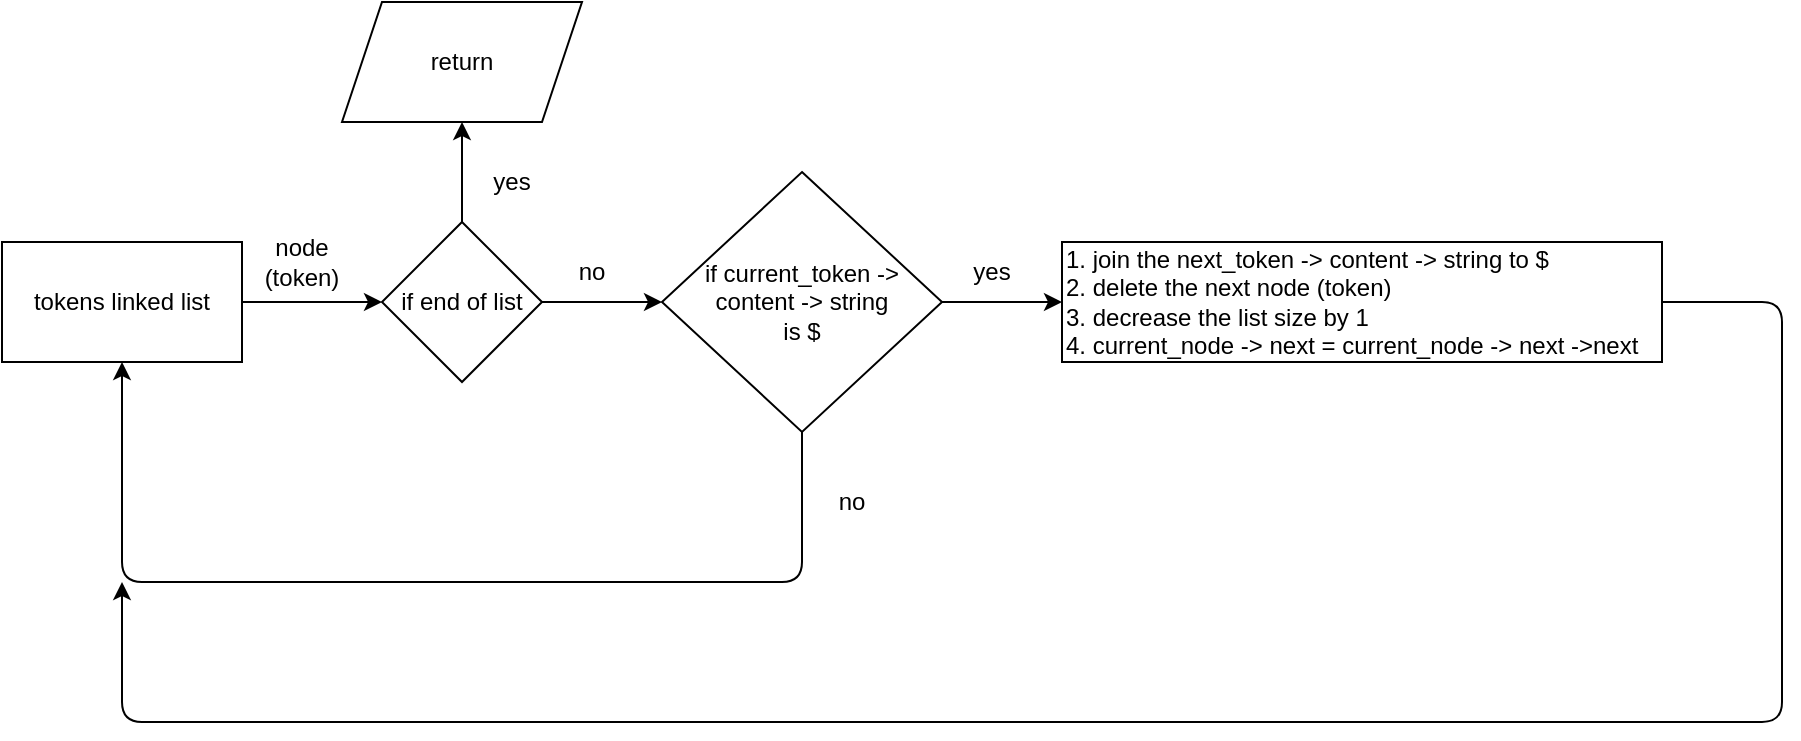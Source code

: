 <mxfile>
    <diagram id="wLaAja4TY_R4bBoRlTCI" name="Page-1">
        <mxGraphModel dx="1659" dy="713" grid="1" gridSize="10" guides="1" tooltips="1" connect="1" arrows="1" fold="1" page="1" pageScale="1" pageWidth="3300" pageHeight="4681" math="0" shadow="0">
            <root>
                <mxCell id="0"/>
                <mxCell id="1" parent="0"/>
                <mxCell id="3" style="edgeStyle=none;html=1;" edge="1" parent="1" source="2">
                    <mxGeometry relative="1" as="geometry">
                        <mxPoint x="270" y="310" as="targetPoint"/>
                    </mxGeometry>
                </mxCell>
                <mxCell id="2" value="tokens linked list" style="rounded=0;whiteSpace=wrap;html=1;" vertex="1" parent="1">
                    <mxGeometry x="80" y="280" width="120" height="60" as="geometry"/>
                </mxCell>
                <mxCell id="4" value="node (token)" style="text;html=1;strokeColor=none;fillColor=none;align=center;verticalAlign=middle;whiteSpace=wrap;rounded=0;" vertex="1" parent="1">
                    <mxGeometry x="210" y="275" width="40" height="30" as="geometry"/>
                </mxCell>
                <mxCell id="6" style="edgeStyle=none;html=1;" edge="1" parent="1" source="5">
                    <mxGeometry relative="1" as="geometry">
                        <mxPoint x="310" y="220" as="targetPoint"/>
                    </mxGeometry>
                </mxCell>
                <mxCell id="9" style="edgeStyle=none;html=1;" edge="1" parent="1" source="5">
                    <mxGeometry relative="1" as="geometry">
                        <mxPoint x="410" y="310" as="targetPoint"/>
                    </mxGeometry>
                </mxCell>
                <mxCell id="5" value="if end of list" style="rhombus;whiteSpace=wrap;html=1;" vertex="1" parent="1">
                    <mxGeometry x="270" y="270" width="80" height="80" as="geometry"/>
                </mxCell>
                <mxCell id="7" value="yes" style="text;html=1;strokeColor=none;fillColor=none;align=center;verticalAlign=middle;whiteSpace=wrap;rounded=0;" vertex="1" parent="1">
                    <mxGeometry x="320" y="240" width="30" height="20" as="geometry"/>
                </mxCell>
                <mxCell id="8" value="return" style="shape=parallelogram;perimeter=parallelogramPerimeter;whiteSpace=wrap;html=1;fixedSize=1;" vertex="1" parent="1">
                    <mxGeometry x="250" y="160" width="120" height="60" as="geometry"/>
                </mxCell>
                <mxCell id="10" value="no" style="text;html=1;strokeColor=none;fillColor=none;align=center;verticalAlign=middle;whiteSpace=wrap;rounded=0;" vertex="1" parent="1">
                    <mxGeometry x="360" y="285" width="30" height="20" as="geometry"/>
                </mxCell>
                <mxCell id="12" style="edgeStyle=none;html=1;entryX=0.5;entryY=1;entryDx=0;entryDy=0;" edge="1" parent="1" source="11" target="2">
                    <mxGeometry relative="1" as="geometry">
                        <Array as="points">
                            <mxPoint x="480" y="450"/>
                            <mxPoint x="140" y="450"/>
                        </Array>
                    </mxGeometry>
                </mxCell>
                <mxCell id="14" style="edgeStyle=none;html=1;" edge="1" parent="1" source="11">
                    <mxGeometry relative="1" as="geometry">
                        <mxPoint x="610" y="310" as="targetPoint"/>
                    </mxGeometry>
                </mxCell>
                <mxCell id="11" value="if current_token -&amp;gt; content -&amp;gt; string&lt;br&gt;is $" style="rhombus;whiteSpace=wrap;html=1;" vertex="1" parent="1">
                    <mxGeometry x="410" y="245" width="140" height="130" as="geometry"/>
                </mxCell>
                <mxCell id="13" value="no" style="text;html=1;strokeColor=none;fillColor=none;align=center;verticalAlign=middle;whiteSpace=wrap;rounded=0;" vertex="1" parent="1">
                    <mxGeometry x="490" y="400" width="30" height="20" as="geometry"/>
                </mxCell>
                <mxCell id="15" value="yes" style="text;html=1;strokeColor=none;fillColor=none;align=center;verticalAlign=middle;whiteSpace=wrap;rounded=0;" vertex="1" parent="1">
                    <mxGeometry x="560" y="287.5" width="30" height="15" as="geometry"/>
                </mxCell>
                <mxCell id="18" style="edgeStyle=none;html=1;exitX=1;exitY=0.5;exitDx=0;exitDy=0;" edge="1" parent="1" source="17">
                    <mxGeometry relative="1" as="geometry">
                        <mxPoint x="140" y="450" as="targetPoint"/>
                        <Array as="points">
                            <mxPoint x="970" y="310"/>
                            <mxPoint x="970" y="520"/>
                            <mxPoint x="140" y="520"/>
                        </Array>
                    </mxGeometry>
                </mxCell>
                <mxCell id="17" value="1. join the next_token -&amp;gt; content -&amp;gt; string to $&lt;br&gt;2. delete the next node (token)&lt;br&gt;3. decrease the list size by 1&lt;br&gt;4. current_node -&amp;gt; next = current_node -&amp;gt; next -&amp;gt;next" style="rounded=0;whiteSpace=wrap;html=1;align=left;" vertex="1" parent="1">
                    <mxGeometry x="610" y="280" width="300" height="60" as="geometry"/>
                </mxCell>
            </root>
        </mxGraphModel>
    </diagram>
</mxfile>